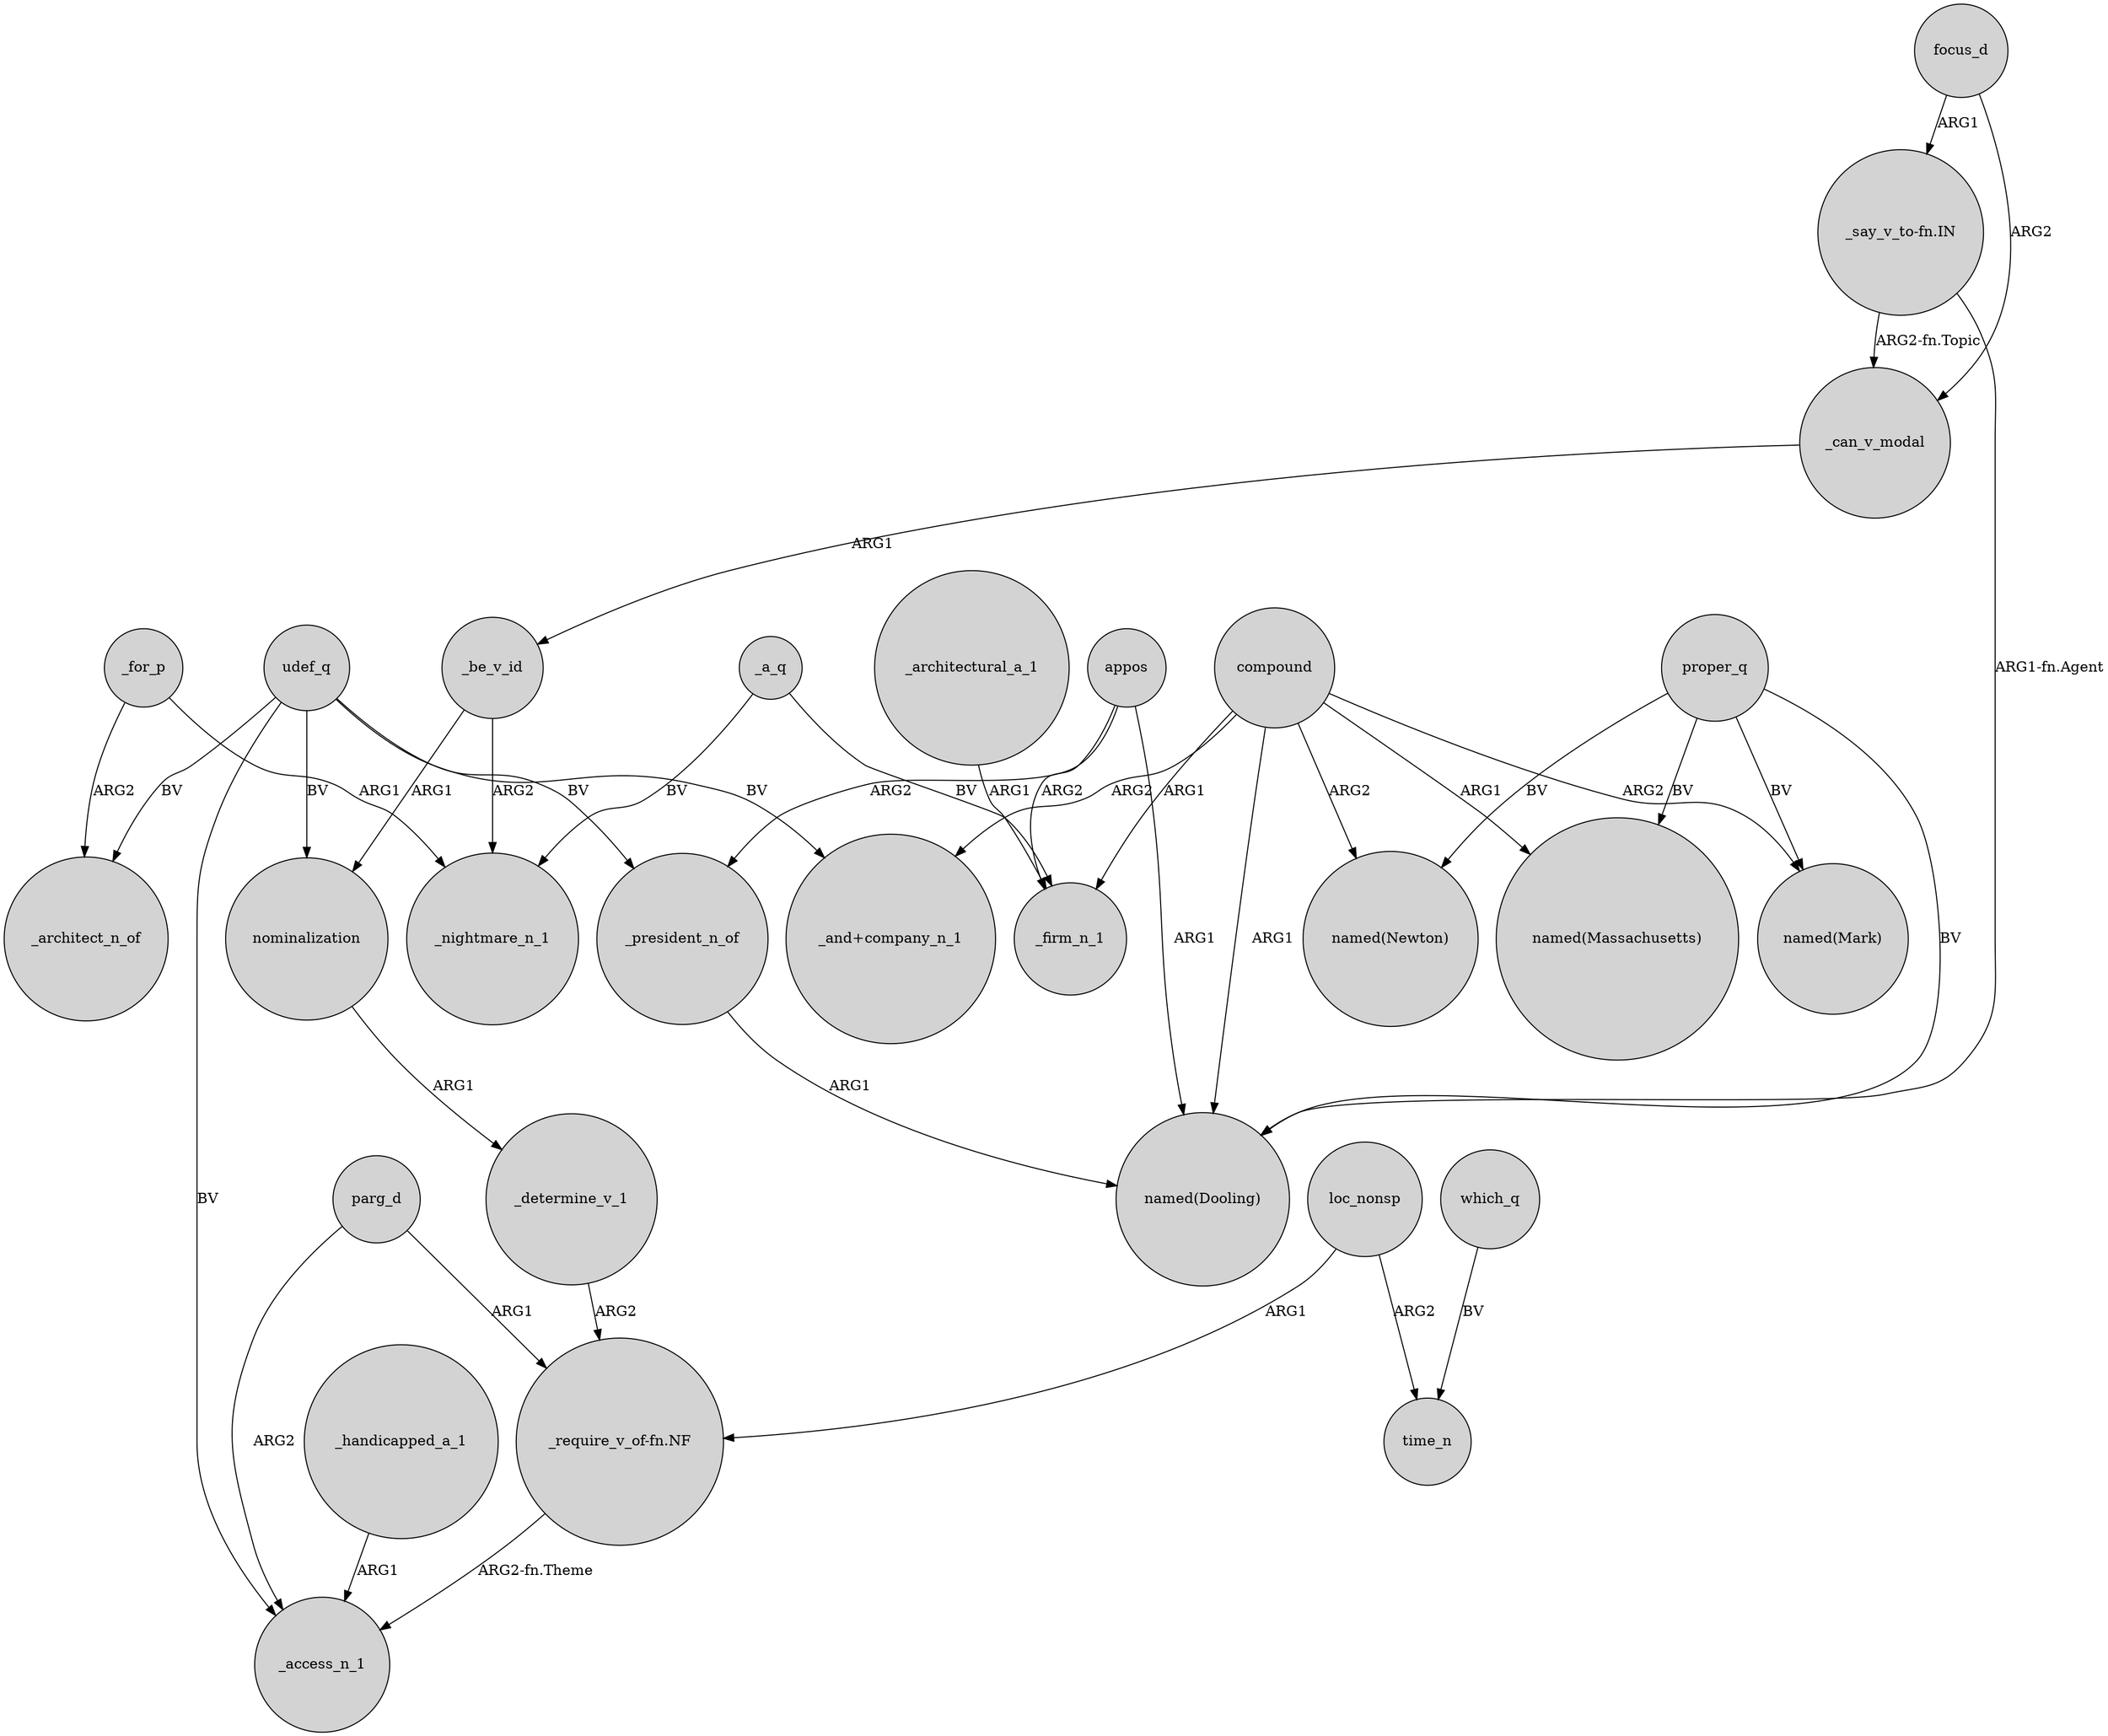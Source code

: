 digraph {
	node [shape=circle style=filled]
	udef_q -> _architect_n_of [label=BV]
	_a_q -> _nightmare_n_1 [label=BV]
	_for_p -> _nightmare_n_1 [label=ARG1]
	appos -> _firm_n_1 [label=ARG2]
	_be_v_id -> _nightmare_n_1 [label=ARG2]
	_be_v_id -> nominalization [label=ARG1]
	proper_q -> "named(Dooling)" [label=BV]
	"_require_v_of-fn.NF" -> _access_n_1 [label="ARG2-fn.Theme"]
	_a_q -> _firm_n_1 [label=BV]
	nominalization -> _determine_v_1 [label=ARG1]
	_for_p -> _architect_n_of [label=ARG2]
	compound -> "named(Mark)" [label=ARG2]
	which_q -> time_n [label=BV]
	loc_nonsp -> "_require_v_of-fn.NF" [label=ARG1]
	_architectural_a_1 -> _firm_n_1 [label=ARG1]
	appos -> "named(Dooling)" [label=ARG1]
	_determine_v_1 -> "_require_v_of-fn.NF" [label=ARG2]
	_handicapped_a_1 -> _access_n_1 [label=ARG1]
	loc_nonsp -> time_n [label=ARG2]
	udef_q -> _access_n_1 [label=BV]
	proper_q -> "named(Mark)" [label=BV]
	appos -> _president_n_of [label=ARG2]
	proper_q -> "named(Newton)" [label=BV]
	udef_q -> _president_n_of [label=BV]
	compound -> "_and+company_n_1" [label=ARG2]
	compound -> _firm_n_1 [label=ARG1]
	parg_d -> "_require_v_of-fn.NF" [label=ARG1]
	udef_q -> nominalization [label=BV]
	_president_n_of -> "named(Dooling)" [label=ARG1]
	"_say_v_to-fn.IN" -> "named(Dooling)" [label="ARG1-fn.Agent"]
	proper_q -> "named(Massachusetts)" [label=BV]
	udef_q -> "_and+company_n_1" [label=BV]
	compound -> "named(Newton)" [label=ARG2]
	compound -> "named(Massachusetts)" [label=ARG1]
	compound -> "named(Dooling)" [label=ARG1]
	focus_d -> _can_v_modal [label=ARG2]
	"_say_v_to-fn.IN" -> _can_v_modal [label="ARG2-fn.Topic"]
	parg_d -> _access_n_1 [label=ARG2]
	focus_d -> "_say_v_to-fn.IN" [label=ARG1]
	_can_v_modal -> _be_v_id [label=ARG1]
}
